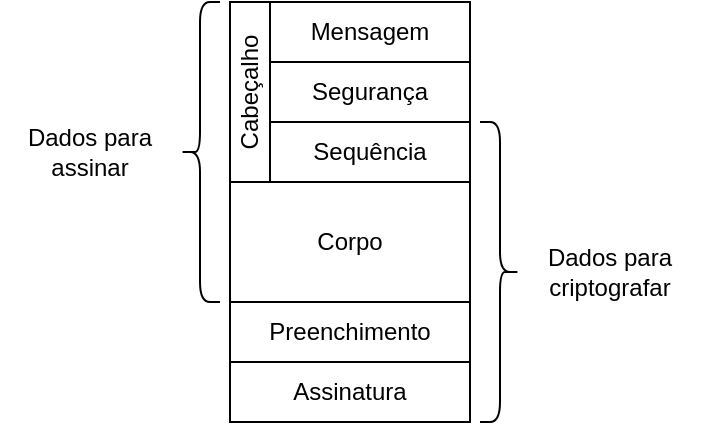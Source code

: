 <mxfile version="22.0.2" type="device">
  <diagram name="Page-1" id="yLMaFRjBej31CIYulhUY">
    <mxGraphModel dx="1434" dy="875" grid="1" gridSize="10" guides="1" tooltips="1" connect="1" arrows="1" fold="1" page="1" pageScale="1" pageWidth="850" pageHeight="1100" math="0" shadow="0">
      <root>
        <mxCell id="0" />
        <mxCell id="1" parent="0" />
        <mxCell id="T5hI3A-cgFPTEyedzKXL-1" value="Mensagem" style="rounded=0;whiteSpace=wrap;html=1;" vertex="1" parent="1">
          <mxGeometry x="320" y="80" width="100" height="30" as="geometry" />
        </mxCell>
        <mxCell id="T5hI3A-cgFPTEyedzKXL-2" value="Cabeçalho" style="rounded=0;whiteSpace=wrap;html=1;rotation=-90;" vertex="1" parent="1">
          <mxGeometry x="265" y="115" width="90" height="20" as="geometry" />
        </mxCell>
        <mxCell id="T5hI3A-cgFPTEyedzKXL-3" value="Segurança" style="rounded=0;whiteSpace=wrap;html=1;" vertex="1" parent="1">
          <mxGeometry x="320" y="110" width="100" height="30" as="geometry" />
        </mxCell>
        <mxCell id="T5hI3A-cgFPTEyedzKXL-4" value="Sequência" style="rounded=0;whiteSpace=wrap;html=1;" vertex="1" parent="1">
          <mxGeometry x="320" y="140" width="100" height="30" as="geometry" />
        </mxCell>
        <mxCell id="T5hI3A-cgFPTEyedzKXL-5" value="Corpo" style="rounded=0;whiteSpace=wrap;html=1;" vertex="1" parent="1">
          <mxGeometry x="300" y="170" width="120" height="60" as="geometry" />
        </mxCell>
        <mxCell id="T5hI3A-cgFPTEyedzKXL-6" value="Preenchimento" style="rounded=0;whiteSpace=wrap;html=1;" vertex="1" parent="1">
          <mxGeometry x="300" y="230" width="120" height="30" as="geometry" />
        </mxCell>
        <mxCell id="T5hI3A-cgFPTEyedzKXL-7" value="Assinatura" style="rounded=0;whiteSpace=wrap;html=1;" vertex="1" parent="1">
          <mxGeometry x="300" y="260" width="120" height="30" as="geometry" />
        </mxCell>
        <mxCell id="T5hI3A-cgFPTEyedzKXL-8" value="" style="shape=curlyBracket;whiteSpace=wrap;html=1;rounded=1;flipH=1;labelPosition=right;verticalLabelPosition=middle;align=left;verticalAlign=middle;" vertex="1" parent="1">
          <mxGeometry x="425" y="140" width="20" height="150" as="geometry" />
        </mxCell>
        <mxCell id="T5hI3A-cgFPTEyedzKXL-10" value="Dados para criptografar" style="text;html=1;strokeColor=none;fillColor=none;align=center;verticalAlign=middle;whiteSpace=wrap;rounded=0;" vertex="1" parent="1">
          <mxGeometry x="445" y="195" width="90" height="40" as="geometry" />
        </mxCell>
        <mxCell id="T5hI3A-cgFPTEyedzKXL-11" value="" style="shape=curlyBracket;whiteSpace=wrap;html=1;rounded=1;flipH=1;labelPosition=right;verticalLabelPosition=middle;align=left;verticalAlign=middle;rotation=-180;" vertex="1" parent="1">
          <mxGeometry x="275" y="80" width="20" height="150" as="geometry" />
        </mxCell>
        <mxCell id="T5hI3A-cgFPTEyedzKXL-13" value="Dados para assinar" style="text;html=1;strokeColor=none;fillColor=none;align=center;verticalAlign=middle;whiteSpace=wrap;rounded=0;" vertex="1" parent="1">
          <mxGeometry x="185" y="135" width="90" height="40" as="geometry" />
        </mxCell>
      </root>
    </mxGraphModel>
  </diagram>
</mxfile>
